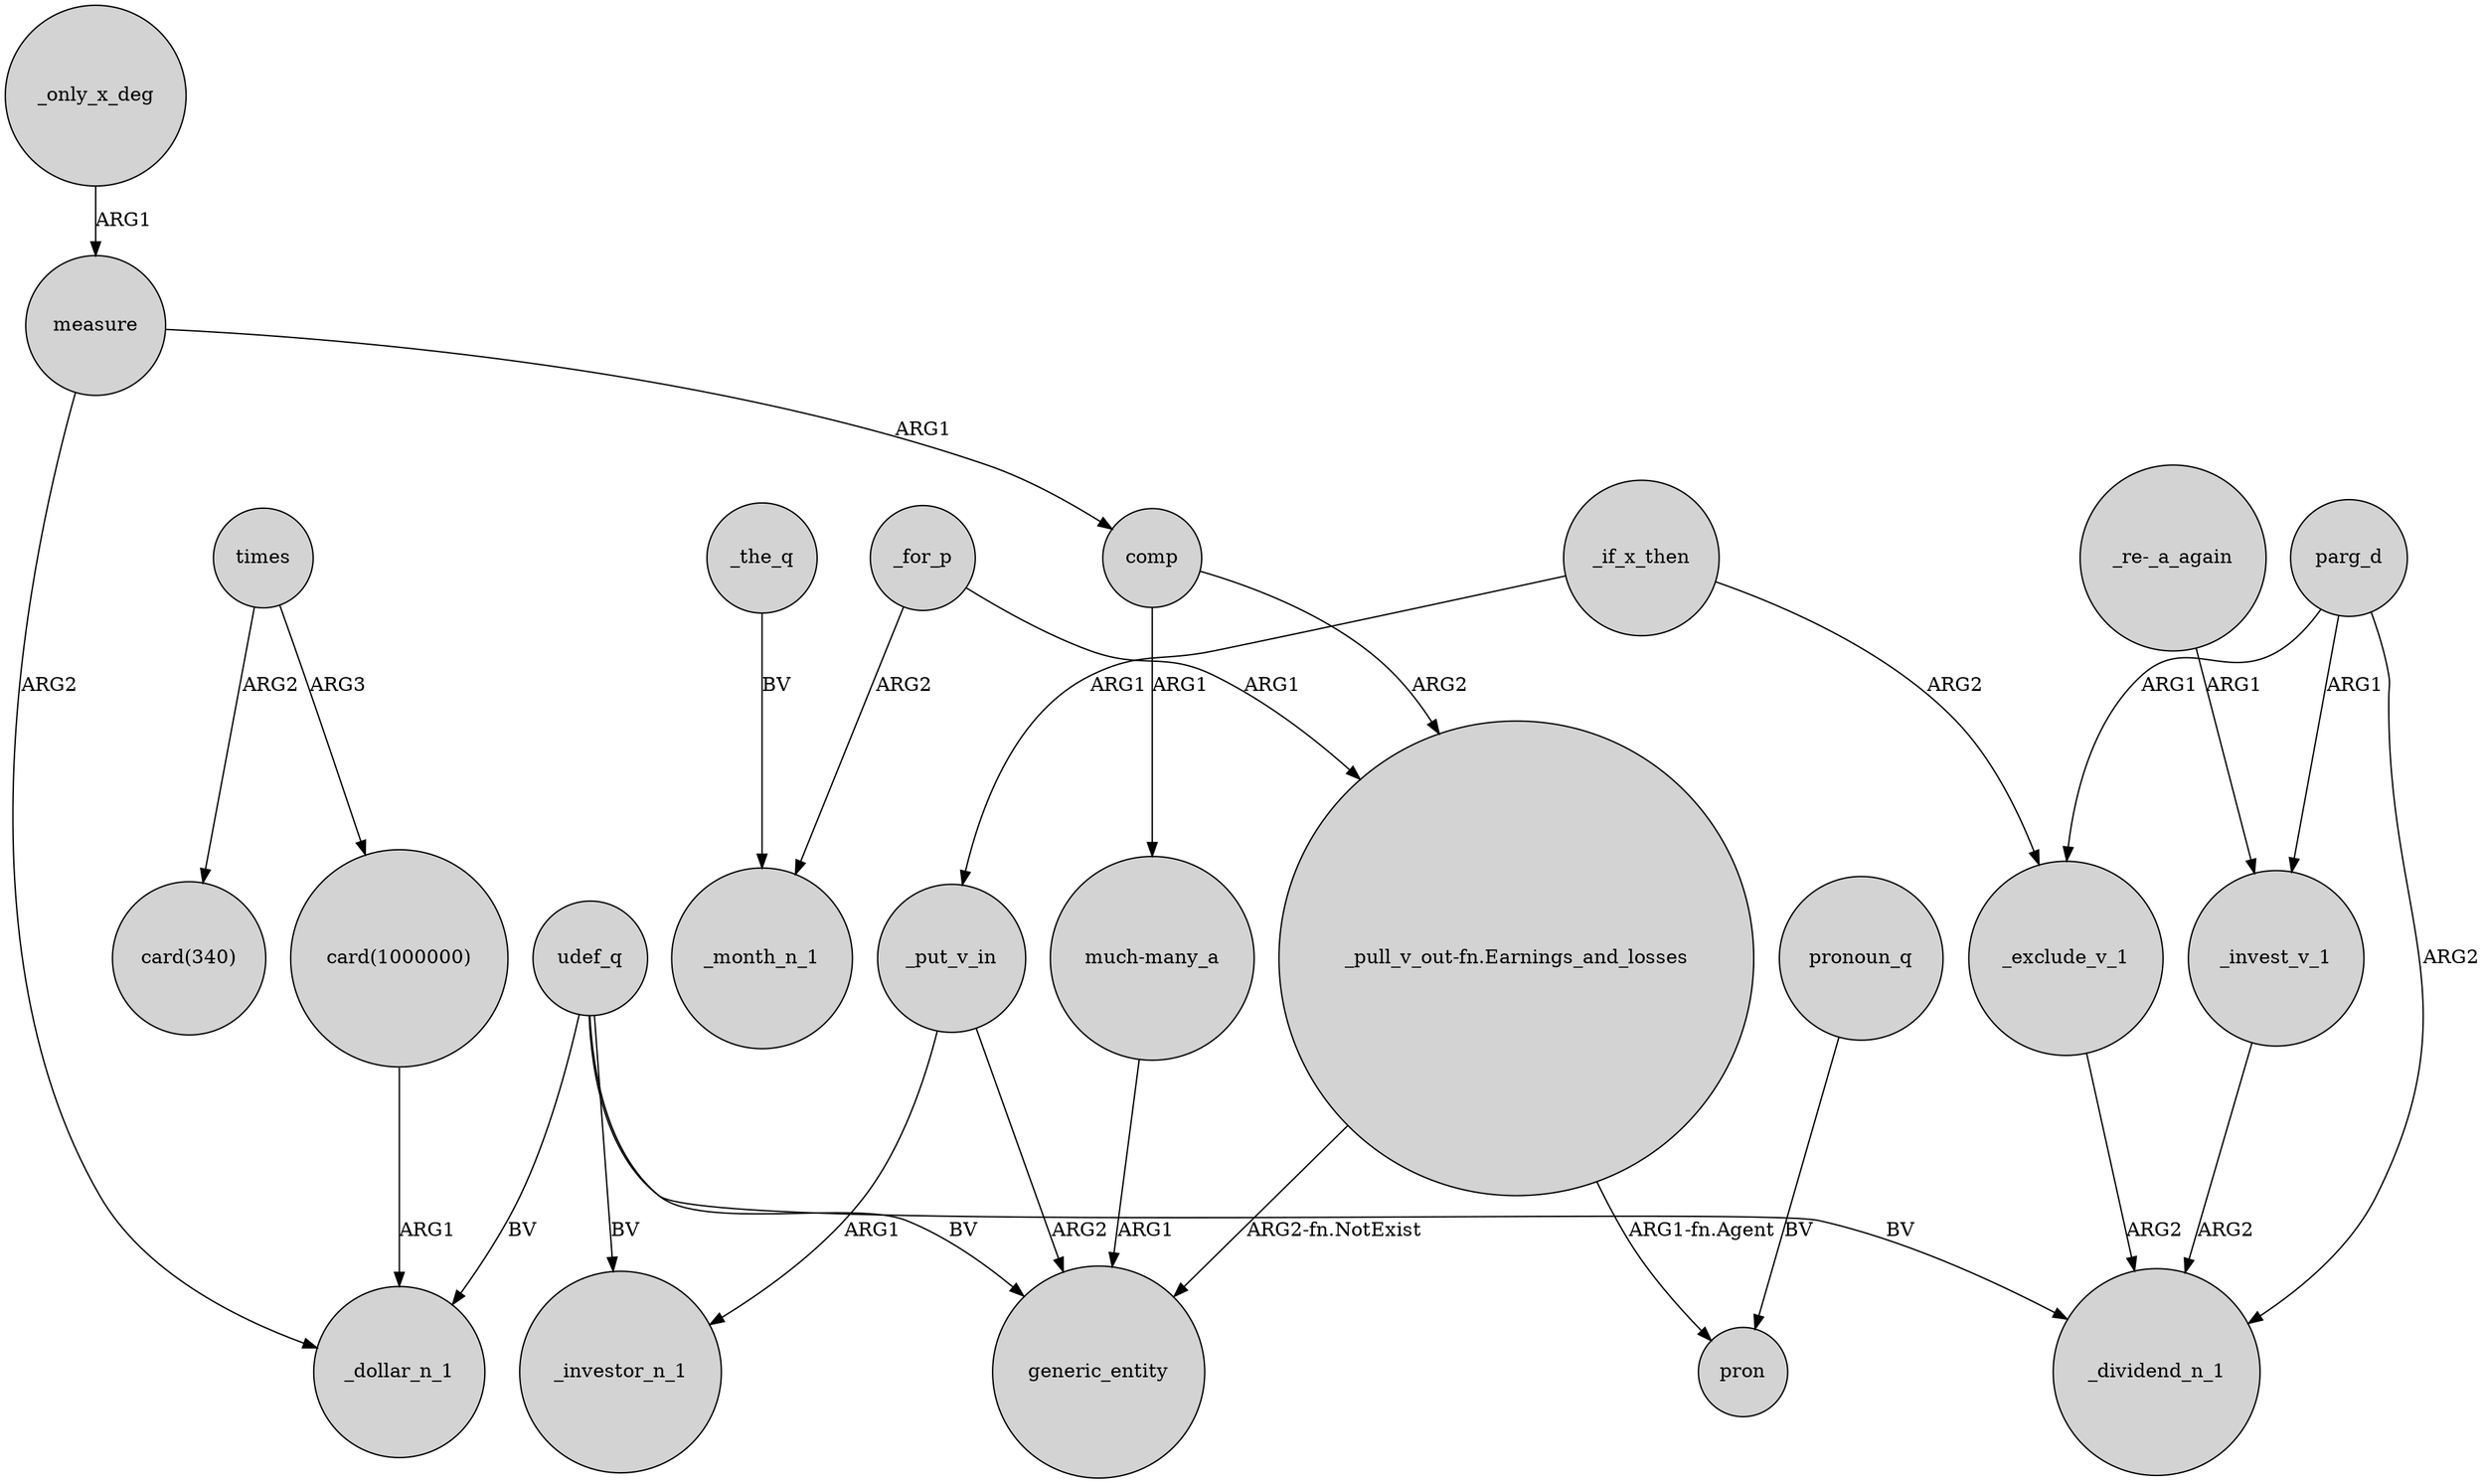 digraph {
	node [shape=circle style=filled]
	_for_p -> _month_n_1 [label=ARG2]
	"card(1000000)" -> _dollar_n_1 [label=ARG1]
	udef_q -> generic_entity [label=BV]
	_for_p -> "_pull_v_out-fn.Earnings_and_losses" [label=ARG1]
	udef_q -> _investor_n_1 [label=BV]
	_if_x_then -> _put_v_in [label=ARG1]
	"much-many_a" -> generic_entity [label=ARG1]
	_if_x_then -> _exclude_v_1 [label=ARG2]
	parg_d -> _exclude_v_1 [label=ARG1]
	_invest_v_1 -> _dividend_n_1 [label=ARG2]
	_put_v_in -> _investor_n_1 [label=ARG1]
	parg_d -> _dividend_n_1 [label=ARG2]
	measure -> comp [label=ARG1]
	parg_d -> _invest_v_1 [label=ARG1]
	"_pull_v_out-fn.Earnings_and_losses" -> generic_entity [label="ARG2-fn.NotExist"]
	pronoun_q -> pron [label=BV]
	_the_q -> _month_n_1 [label=BV]
	comp -> "much-many_a" [label=ARG1]
	times -> "card(1000000)" [label=ARG3]
	measure -> _dollar_n_1 [label=ARG2]
	comp -> "_pull_v_out-fn.Earnings_and_losses" [label=ARG2]
	"_pull_v_out-fn.Earnings_and_losses" -> pron [label="ARG1-fn.Agent"]
	times -> "card(340)" [label=ARG2]
	_exclude_v_1 -> _dividend_n_1 [label=ARG2]
	_only_x_deg -> measure [label=ARG1]
	udef_q -> _dividend_n_1 [label=BV]
	"_re-_a_again" -> _invest_v_1 [label=ARG1]
	_put_v_in -> generic_entity [label=ARG2]
	udef_q -> _dollar_n_1 [label=BV]
}
